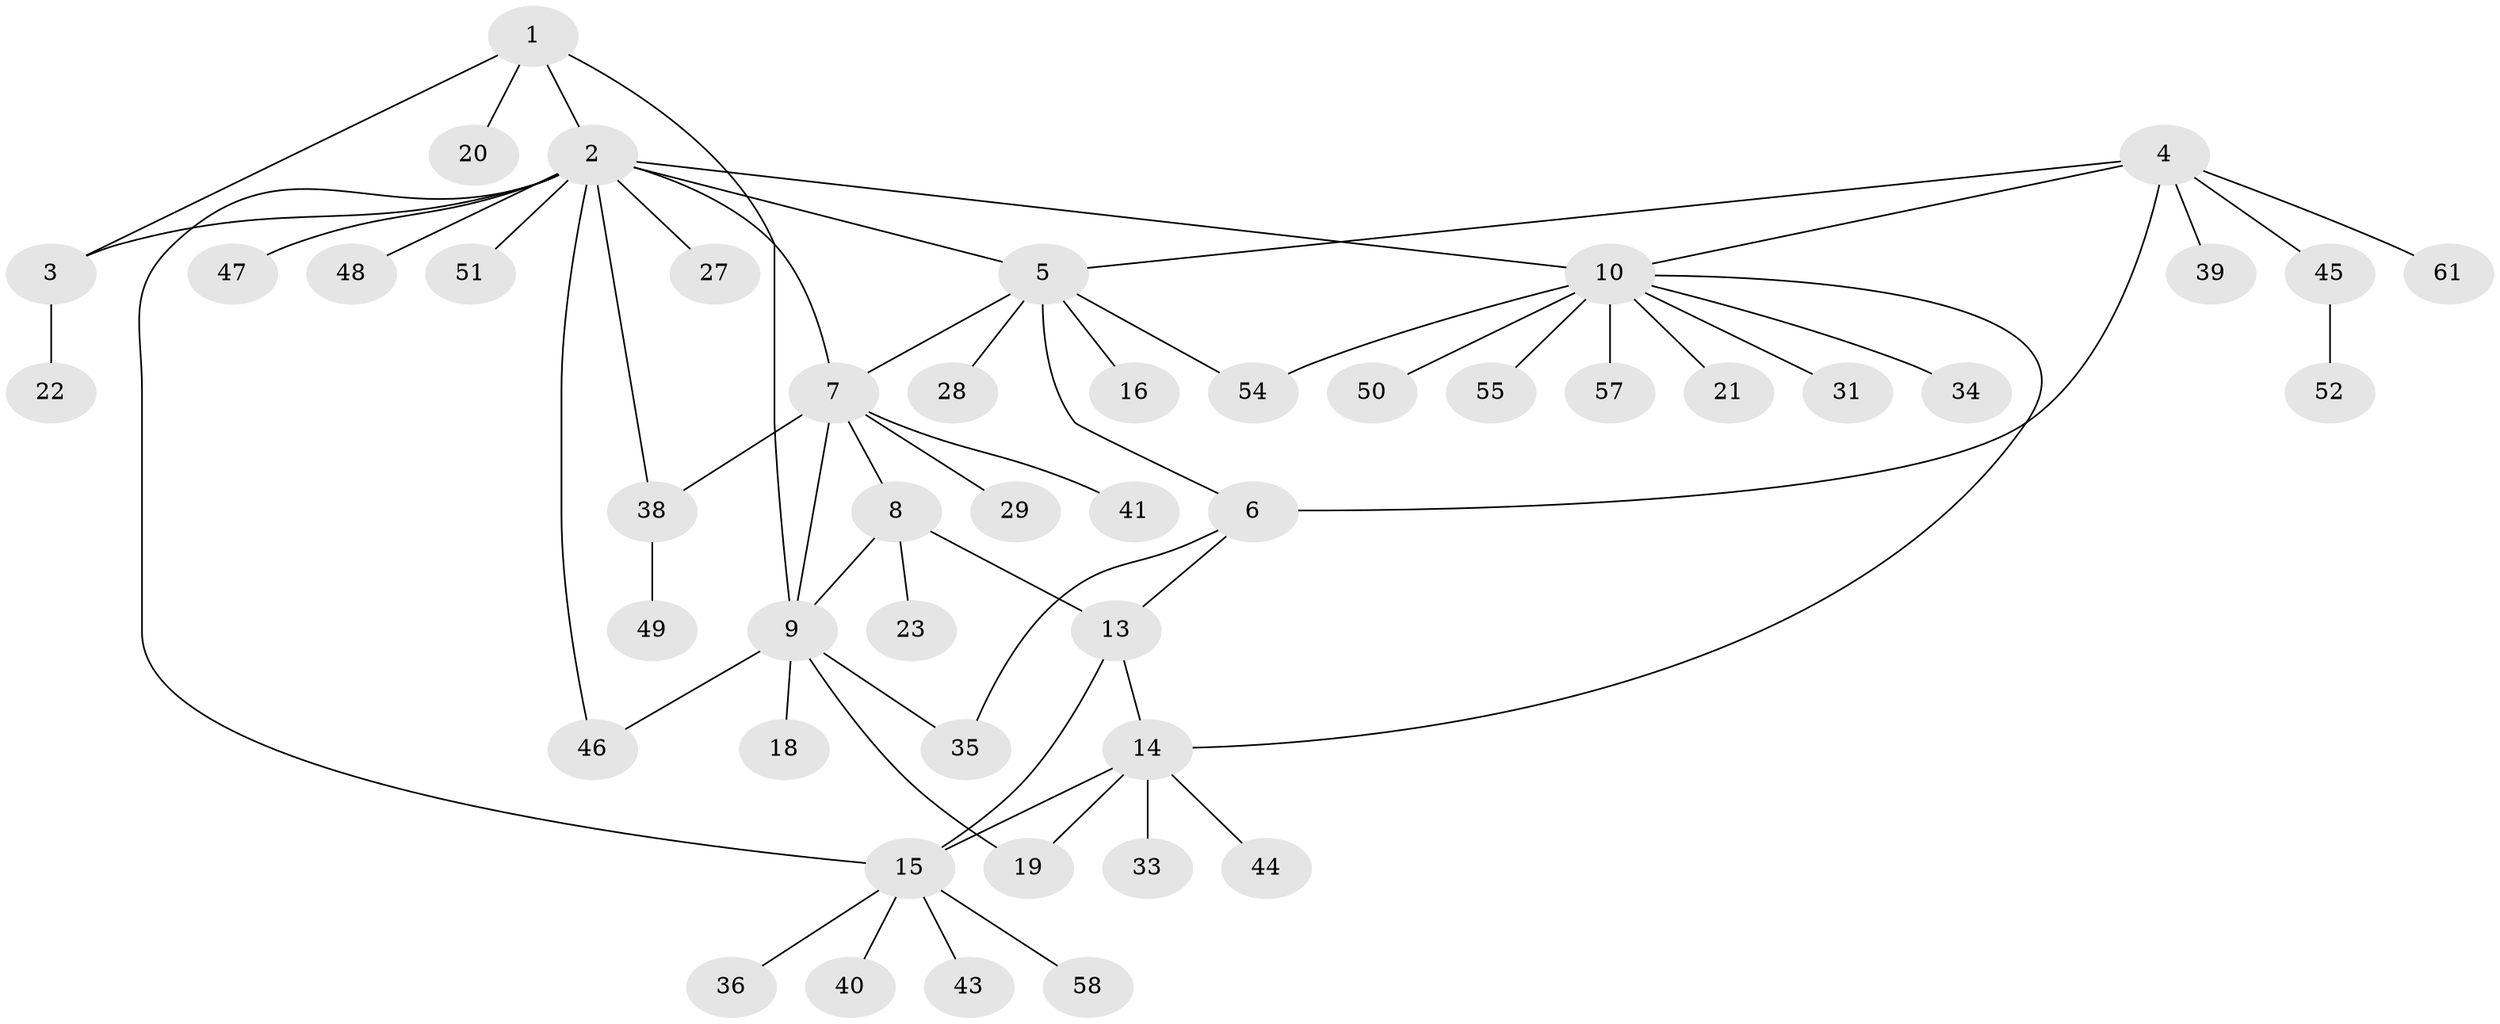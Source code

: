 // Generated by graph-tools (version 1.1) at 2025/24/03/03/25 07:24:11]
// undirected, 47 vertices, 61 edges
graph export_dot {
graph [start="1"]
  node [color=gray90,style=filled];
  1 [super="+63"];
  2 [super="+12"];
  3 [super="+32"];
  4 [super="+42"];
  5 [super="+60"];
  6 [super="+30"];
  7 [super="+17"];
  8 [super="+24"];
  9 [super="+25"];
  10 [super="+11"];
  13;
  14 [super="+26"];
  15 [super="+53"];
  16;
  18;
  19;
  20;
  21;
  22;
  23;
  27;
  28;
  29;
  31 [super="+37"];
  33;
  34;
  35;
  36;
  38;
  39;
  40;
  41;
  43;
  44;
  45;
  46 [super="+59"];
  47;
  48;
  49;
  50;
  51;
  52 [super="+62"];
  54 [super="+56"];
  55;
  57;
  58;
  61;
  1 -- 2;
  1 -- 3;
  1 -- 9;
  1 -- 20;
  2 -- 3;
  2 -- 5;
  2 -- 15;
  2 -- 27;
  2 -- 38;
  2 -- 46;
  2 -- 47;
  2 -- 48;
  2 -- 51;
  2 -- 7;
  2 -- 10 [weight=2];
  3 -- 22;
  4 -- 5;
  4 -- 6;
  4 -- 10;
  4 -- 39;
  4 -- 45;
  4 -- 61;
  5 -- 6;
  5 -- 7;
  5 -- 16;
  5 -- 28;
  5 -- 54;
  6 -- 13;
  6 -- 35;
  7 -- 8;
  7 -- 9;
  7 -- 29;
  7 -- 38;
  7 -- 41;
  8 -- 9;
  8 -- 13;
  8 -- 23;
  9 -- 18;
  9 -- 35;
  9 -- 19;
  9 -- 46;
  10 -- 14;
  10 -- 21;
  10 -- 50;
  10 -- 57;
  10 -- 34;
  10 -- 54;
  10 -- 55;
  10 -- 31;
  13 -- 14;
  13 -- 15;
  14 -- 15;
  14 -- 19;
  14 -- 33;
  14 -- 44;
  15 -- 36;
  15 -- 40;
  15 -- 43;
  15 -- 58;
  38 -- 49;
  45 -- 52;
}

